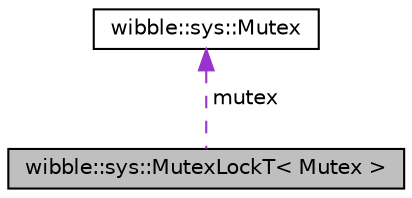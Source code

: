 digraph G
{
  edge [fontname="Helvetica",fontsize="10",labelfontname="Helvetica",labelfontsize="10"];
  node [fontname="Helvetica",fontsize="10",shape=record];
  Node1 [label="wibble::sys::MutexLockT\< Mutex \>",height=0.2,width=0.4,color="black", fillcolor="grey75", style="filled" fontcolor="black"];
  Node2 -> Node1 [dir="back",color="darkorchid3",fontsize="10",style="dashed",label=" mutex" ,fontname="Helvetica"];
  Node2 [label="wibble::sys::Mutex",height=0.2,width=0.4,color="black", fillcolor="white", style="filled",URL="$classwibble_1_1sys_1_1Mutex.html",tooltip="pthread mutex wrapper; WARNING: the class allows copying and assignment, but this is not always safe..."];
}
